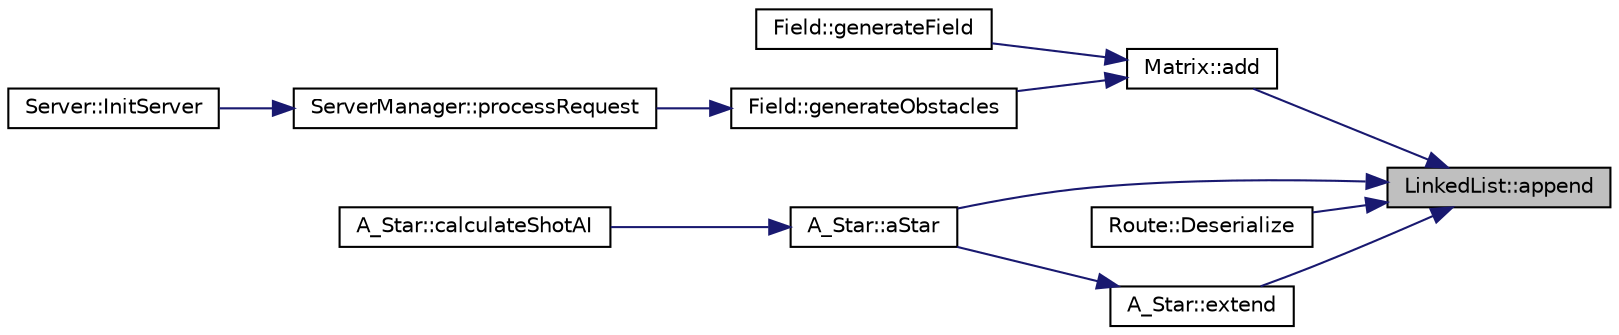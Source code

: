 digraph "LinkedList::append"
{
 // LATEX_PDF_SIZE
  edge [fontname="Helvetica",fontsize="10",labelfontname="Helvetica",labelfontsize="10"];
  node [fontname="Helvetica",fontsize="10",shape=record];
  rankdir="RL";
  Node1 [label="LinkedList::append",height=0.2,width=0.4,color="black", fillcolor="grey75", style="filled", fontcolor="black",tooltip=" "];
  Node1 -> Node2 [dir="back",color="midnightblue",fontsize="10",style="solid",fontname="Helvetica"];
  Node2 [label="Matrix::add",height=0.2,width=0.4,color="black", fillcolor="white", style="filled",URL="$class_matrix.html#a4137afb9cad774ac8e3b8563b1a5aca4",tooltip=" "];
  Node2 -> Node3 [dir="back",color="midnightblue",fontsize="10",style="solid",fontname="Helvetica"];
  Node3 [label="Field::generateField",height=0.2,width=0.4,color="black", fillcolor="white", style="filled",URL="$class_field.html#a2ad49dbf476b2d963d17d4727e3c25dc",tooltip="This method generates the field itself, includes the bounds and the goal lines."];
  Node2 -> Node4 [dir="back",color="midnightblue",fontsize="10",style="solid",fontname="Helvetica"];
  Node4 [label="Field::generateObstacles",height=0.2,width=0.4,color="black", fillcolor="white", style="filled",URL="$class_field.html#a66dbb5367ce36edece57cbeb72fc65ae",tooltip="This method generates random obstacles, equally divided on both sides."];
  Node4 -> Node5 [dir="back",color="midnightblue",fontsize="10",style="solid",fontname="Helvetica"];
  Node5 [label="ServerManager::processRequest",height=0.2,width=0.4,color="black", fillcolor="white", style="filled",URL="$class_server_manager.html#ab32ee6937a72e821b1985f2648b1351b",tooltip="This method process the information from the socket and gives an response."];
  Node5 -> Node6 [dir="back",color="midnightblue",fontsize="10",style="solid",fontname="Helvetica"];
  Node6 [label="Server::InitServer",height=0.2,width=0.4,color="black", fillcolor="white", style="filled",URL="$class_server.html#a02b029dcb6f2dc46dfcc8785a616682f",tooltip=" "];
  Node1 -> Node7 [dir="back",color="midnightblue",fontsize="10",style="solid",fontname="Helvetica"];
  Node7 [label="A_Star::aStar",height=0.2,width=0.4,color="black", fillcolor="white", style="filled",URL="$class_a___star.html#ac64b51dcff3e3205f0f71da0140f547c",tooltip="this method calculates the pathfinding A* algorithm in the matrix"];
  Node7 -> Node8 [dir="back",color="midnightblue",fontsize="10",style="solid",fontname="Helvetica"];
  Node8 [label="A_Star::calculateShotAI",height=0.2,width=0.4,color="black", fillcolor="white", style="filled",URL="$class_a___star.html#a3b8ac6f0a9740908cedd22ca7494ffdb",tooltip="This method calculates pathfinding and then uses the result to calculate a direction for the AI to sh..."];
  Node1 -> Node9 [dir="back",color="midnightblue",fontsize="10",style="solid",fontname="Helvetica"];
  Node9 [label="Route::Deserialize",height=0.2,width=0.4,color="black", fillcolor="white", style="filled",URL="$class_route.html#aba2235e55fcc4b68b2c08d00f92d77dd",tooltip="Method for loading the information of a json string into the object."];
  Node1 -> Node10 [dir="back",color="midnightblue",fontsize="10",style="solid",fontname="Helvetica"];
  Node10 [label="A_Star::extend",height=0.2,width=0.4,color="black", fillcolor="white", style="filled",URL="$class_a___star.html#a6859146b12d0a63e4c887b4dcaeed2d4",tooltip="Method for getting the 8 boxes next to the one that's being processed."];
  Node10 -> Node7 [dir="back",color="midnightblue",fontsize="10",style="solid",fontname="Helvetica"];
}
